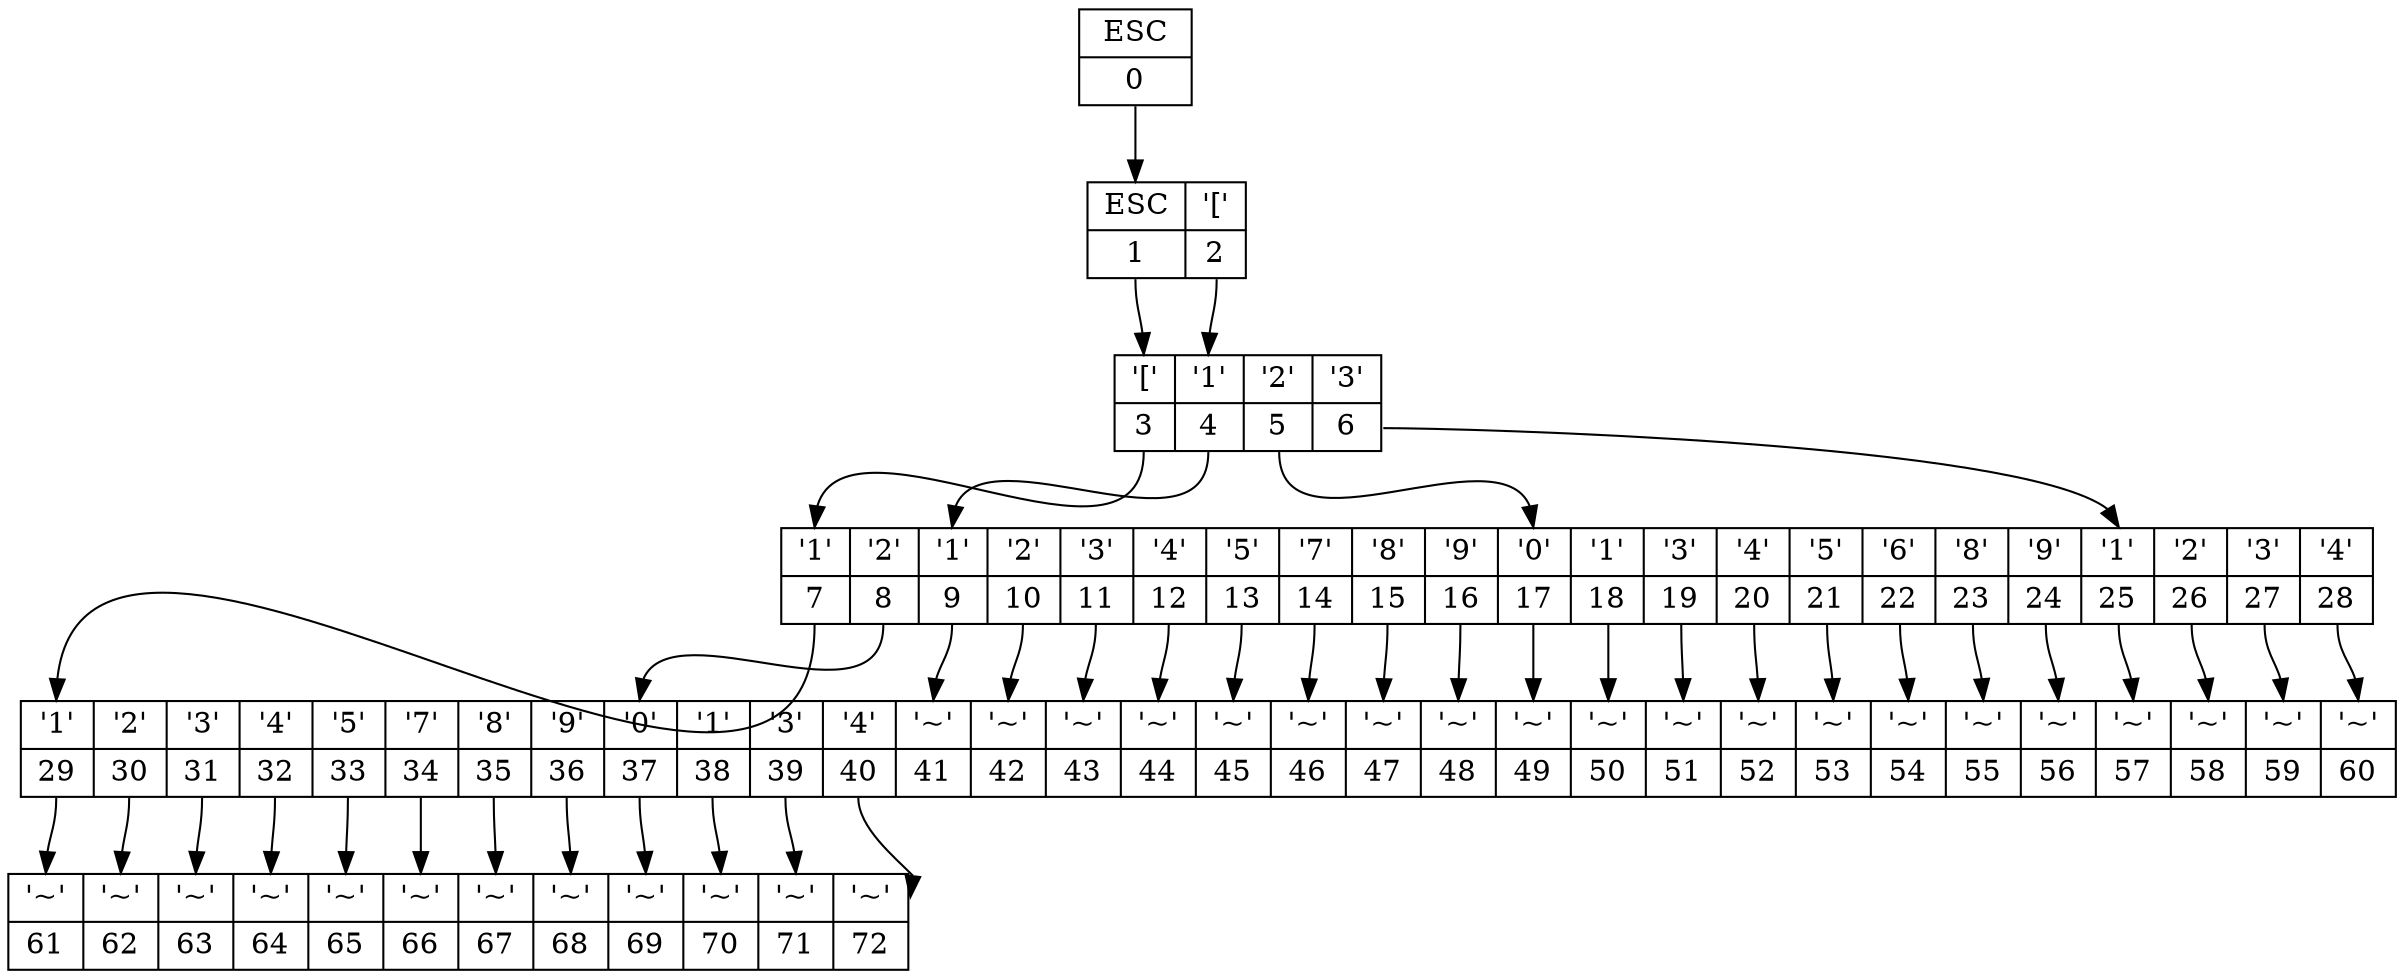 digraph ansiseq {
node [shape=record];
L0[label="{<I0>ESC|<O0>0}"];
L1[label="{<I1>ESC|<O1>1}|{<I2>\'[\'|<O2>2}"];
L2[label="{<I3>\'[\'|<O3>3}|{<I4>\'1\'|<O4>4}|{<I5>\'2\'|<O5>5}|{<I6>\'3\'|<O6>6}"];
L3[label="{<I7>\'1\'|<O7>7}|{<I8>\'2\'|<O8>8}|{<I9>\'1\'|<O9>9}|{<I10>\'2\'|<O10>10}|{<I11>\'3\'|<O11>11}|{<I12>\'4\'|<O12>12}|{<I13>\'5\'|<O13>13}|{<I14>\'7\'|<O14>14}|{<I15>\'8\'|<O15>15}|{<I16>\'9\'|<O16>16}|{<I17>\'0\'|<O17>17}|{<I18>\'1\'|<O18>18}|{<I19>\'3\'|<O19>19}|{<I20>\'4\'|<O20>20}|{<I21>\'5\'|<O21>21}|{<I22>\'6\'|<O22>22}|{<I23>\'8\'|<O23>23}|{<I24>\'9\'|<O24>24}|{<I25>\'1\'|<O25>25}|{<I26>\'2\'|<O26>26}|{<I27>\'3\'|<O27>27}|{<I28>\'4\'|<O28>28}"];
L4[label="{<I29>\'1\'|<O29>29}|{<I30>\'2\'|<O30>30}|{<I31>\'3\'|<O31>31}|{<I32>\'4\'|<O32>32}|{<I33>\'5\'|<O33>33}|{<I34>\'7\'|<O34>34}|{<I35>\'8\'|<O35>35}|{<I36>\'9\'|<O36>36}|{<I37>\'0\'|<O37>37}|{<I38>\'1\'|<O38>38}|{<I39>\'3\'|<O39>39}|{<I40>\'4\'|<O40>40}|{<I41>\'~\'|<O41>41}|{<I42>\'~\'|<O42>42}|{<I43>\'~\'|<O43>43}|{<I44>\'~\'|<O44>44}|{<I45>\'~\'|<O45>45}|{<I46>\'~\'|<O46>46}|{<I47>\'~\'|<O47>47}|{<I48>\'~\'|<O48>48}|{<I49>\'~\'|<O49>49}|{<I50>\'~\'|<O50>50}|{<I51>\'~\'|<O51>51}|{<I52>\'~\'|<O52>52}|{<I53>\'~\'|<O53>53}|{<I54>\'~\'|<O54>54}|{<I55>\'~\'|<O55>55}|{<I56>\'~\'|<O56>56}|{<I57>\'~\'|<O57>57}|{<I58>\'~\'|<O58>58}|{<I59>\'~\'|<O59>59}|{<I60>\'~\'|<O60>60}"];
L5[label="{<I61>\'~\'|<O61>61}|{<I62>\'~\'|<O62>62}|{<I63>\'~\'|<O63>63}|{<I64>\'~\'|<O64>64}|{<I65>\'~\'|<O65>65}|{<I66>\'~\'|<O66>66}|{<I67>\'~\'|<O67>67}|{<I68>\'~\'|<O68>68}|{<I69>\'~\'|<O69>69}|{<I70>\'~\'|<O70>70}|{<I71>\'~\'|<O71>71}|{<I72>\'~\'|<O72>72}"];
L0:O0 -> L1:I1
L1:O1 -> L2:I3
L1:O2 -> L2:I4
L2:O3 -> L3:I7
L2:O4 -> L3:I9
L2:O5 -> L3:I17
L2:O6 -> L3:I25
L3:O7 -> L4:I29
L3:O8 -> L4:I37
L3:O9 -> L4:I41
L3:O10 -> L4:I42
L3:O11 -> L4:I43
L3:O12 -> L4:I44
L3:O13 -> L4:I45
L3:O14 -> L4:I46
L3:O15 -> L4:I47
L3:O16 -> L4:I48
L3:O17 -> L4:I49
L3:O18 -> L4:I50
L3:O19 -> L4:I51
L3:O20 -> L4:I52
L3:O21 -> L4:I53
L3:O22 -> L4:I54
L3:O23 -> L4:I55
L3:O24 -> L4:I56
L3:O25 -> L4:I57
L3:O26 -> L4:I58
L3:O27 -> L4:I59
L3:O28 -> L4:I60
L4:O29 -> L5:I61
L4:O30 -> L5:I62
L4:O31 -> L5:I63
L4:O32 -> L5:I64
L4:O33 -> L5:I65
L4:O34 -> L5:I66
L4:O35 -> L5:I67
L4:O36 -> L5:I68
L4:O37 -> L5:I69
L4:O38 -> L5:I70
L4:O39 -> L5:I71
L4:O40 -> L5:I72
}

